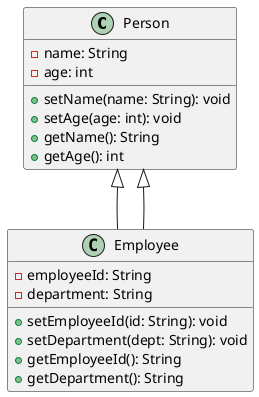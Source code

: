 @startuml
' Определение класса Person
class Person {
  - name: String
  - age: int
  + setName(name: String): void
  + setAge(age: int): void
  + getName(): String
  + getAge(): int
}

' Определение класса Employee, который наследует Person
class Employee extends Person {
  - employeeId: String
  - department: String
  + setEmployeeId(id: String): void
  + setDepartment(dept: String): void
  + getEmployeeId(): String
  + getDepartment(): String
}

' Отображение связи наследования
Person <|-- Employee
@enduml
